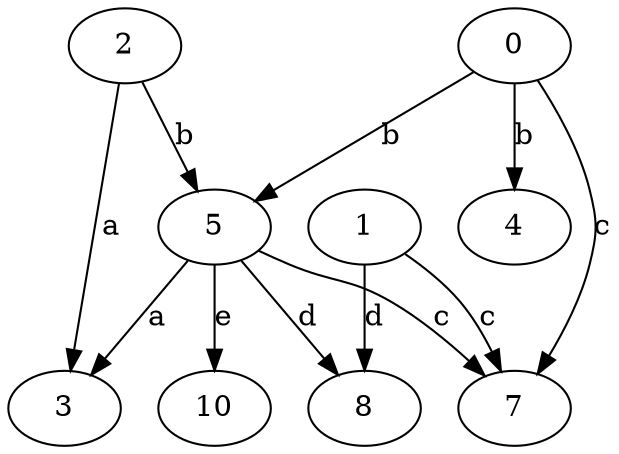 strict digraph  {
2;
3;
4;
5;
7;
8;
0;
10;
1;
2 -> 3  [label=a];
2 -> 5  [label=b];
5 -> 3  [label=a];
5 -> 7  [label=c];
5 -> 8  [label=d];
5 -> 10  [label=e];
0 -> 4  [label=b];
0 -> 5  [label=b];
0 -> 7  [label=c];
1 -> 7  [label=c];
1 -> 8  [label=d];
}
